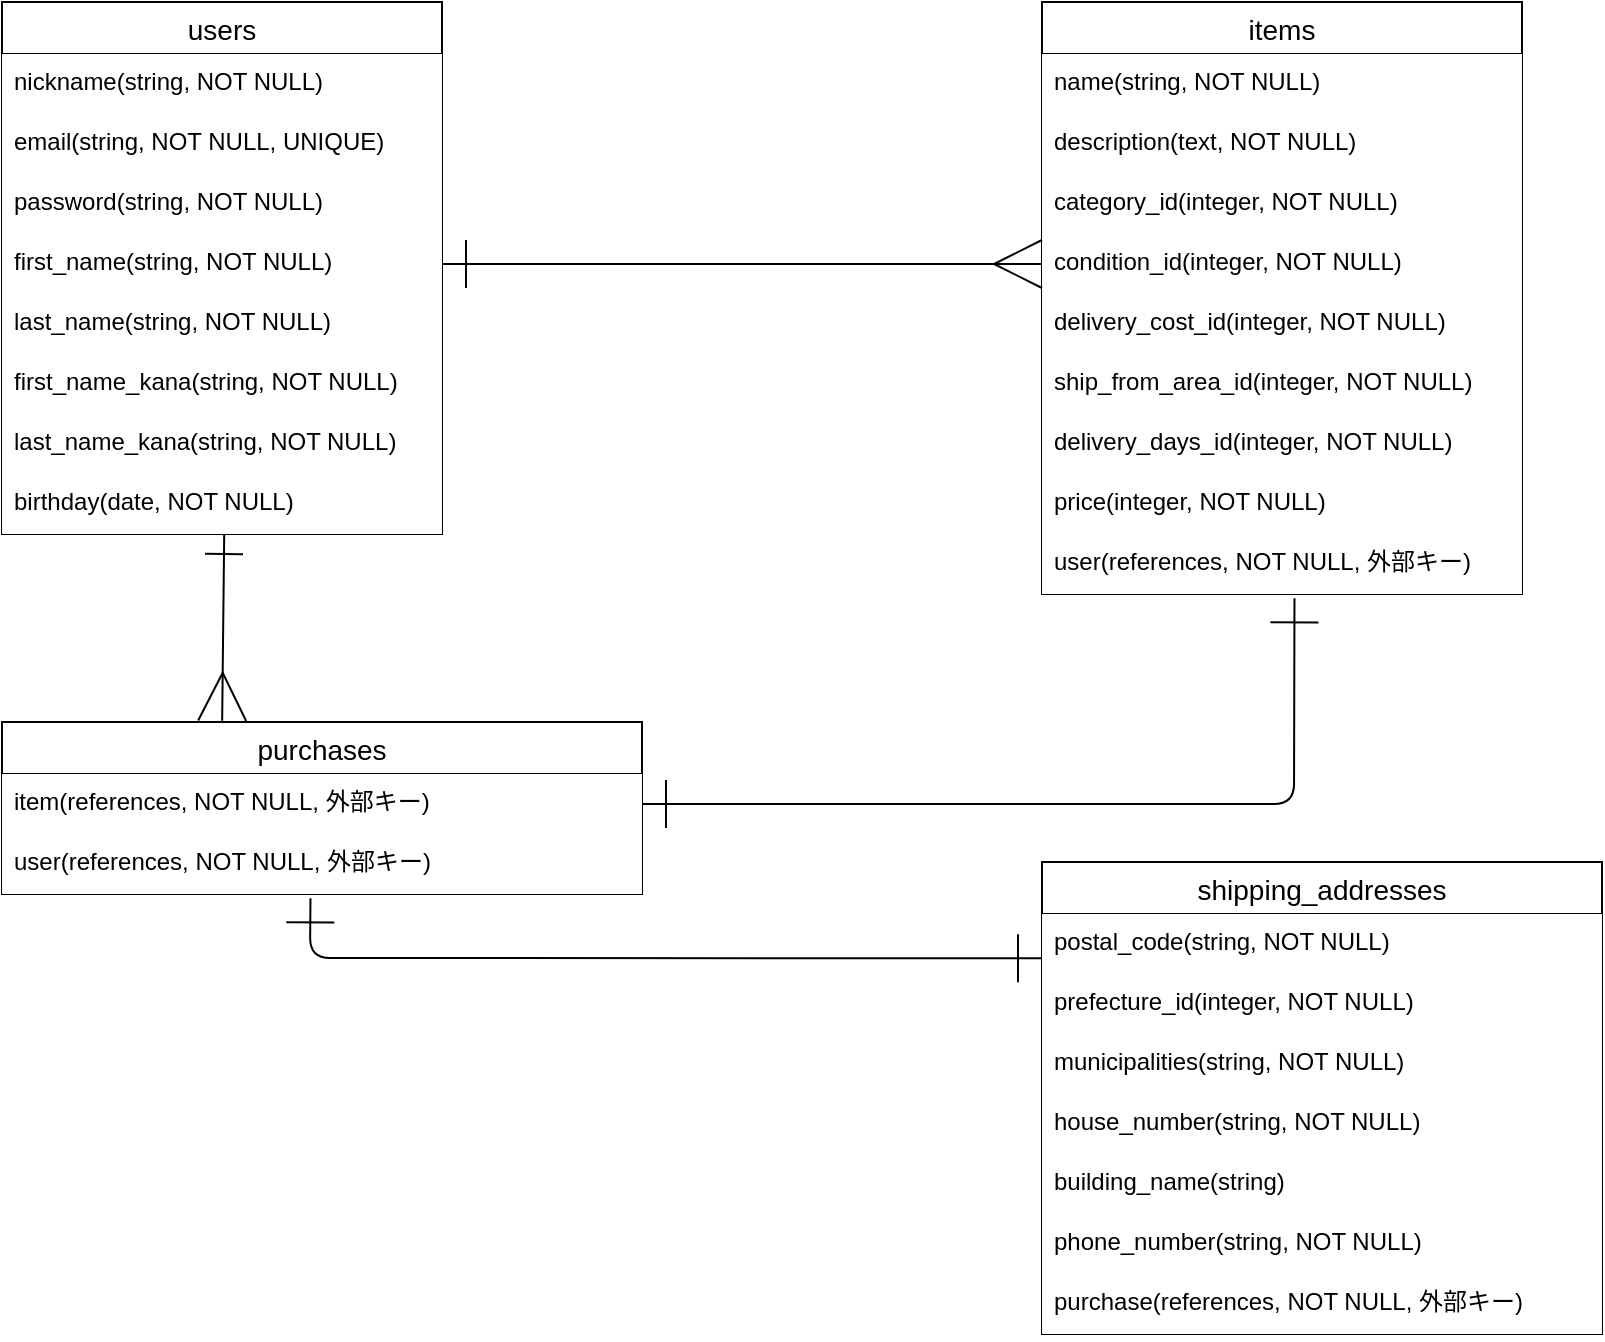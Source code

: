 <mxfile>
    <diagram id="l_eU8FT_8V2NyvJ2gaOc" name="ページ1">
        <mxGraphModel dx="965" dy="656" grid="1" gridSize="10" guides="1" tooltips="1" connect="1" arrows="1" fold="1" page="1" pageScale="1" pageWidth="1169" pageHeight="827" math="0" shadow="0">
            <root>
                <mxCell id="0"/>
                <mxCell id="1" parent="0"/>
                <mxCell id="2" value="users" style="swimlane;fontStyle=0;childLayout=stackLayout;horizontal=1;startSize=26;horizontalStack=0;resizeParent=1;resizeParentMax=0;resizeLast=0;collapsible=1;marginBottom=0;align=center;fontSize=14;" vertex="1" parent="1">
                    <mxGeometry x="100" y="80" width="220" height="266" as="geometry"/>
                </mxCell>
                <mxCell id="3" value="nickname(string, NOT NULL)" style="text;strokeColor=none;fillColor=default;spacingLeft=4;spacingRight=4;overflow=hidden;rotatable=0;points=[[0,0.5],[1,0.5]];portConstraint=eastwest;fontSize=12;" vertex="1" parent="2">
                    <mxGeometry y="26" width="220" height="30" as="geometry"/>
                </mxCell>
                <mxCell id="4" value="email(string, NOT NULL, UNIQUE)" style="text;strokeColor=none;fillColor=default;spacingLeft=4;spacingRight=4;overflow=hidden;rotatable=0;points=[[0,0.5],[1,0.5]];portConstraint=eastwest;fontSize=12;" vertex="1" parent="2">
                    <mxGeometry y="56" width="220" height="30" as="geometry"/>
                </mxCell>
                <mxCell id="5" value="password(string, NOT NULL)" style="text;strokeColor=none;fillColor=default;spacingLeft=4;spacingRight=4;overflow=hidden;rotatable=0;points=[[0,0.5],[1,0.5]];portConstraint=eastwest;fontSize=12;" vertex="1" parent="2">
                    <mxGeometry y="86" width="220" height="30" as="geometry"/>
                </mxCell>
                <mxCell id="10" value="first_name(string, NOT NULL)" style="text;strokeColor=none;fillColor=default;spacingLeft=4;spacingRight=4;overflow=hidden;rotatable=0;points=[[0,0.5],[1,0.5]];portConstraint=eastwest;fontSize=12;" vertex="1" parent="2">
                    <mxGeometry y="116" width="220" height="30" as="geometry"/>
                </mxCell>
                <mxCell id="11" value="last_name(string, NOT NULL)" style="text;strokeColor=none;fillColor=default;spacingLeft=4;spacingRight=4;overflow=hidden;rotatable=0;points=[[0,0.5],[1,0.5]];portConstraint=eastwest;fontSize=12;" vertex="1" parent="2">
                    <mxGeometry y="146" width="220" height="30" as="geometry"/>
                </mxCell>
                <mxCell id="12" value="first_name_kana(string, NOT NULL)" style="text;strokeColor=none;fillColor=default;spacingLeft=4;spacingRight=4;overflow=hidden;rotatable=0;points=[[0,0.5],[1,0.5]];portConstraint=eastwest;fontSize=12;" vertex="1" parent="2">
                    <mxGeometry y="176" width="220" height="30" as="geometry"/>
                </mxCell>
                <mxCell id="6" value="last_name_kana(string, NOT NULL)" style="text;strokeColor=none;fillColor=default;spacingLeft=4;spacingRight=4;overflow=hidden;rotatable=0;points=[[0,0.5],[1,0.5]];portConstraint=eastwest;fontSize=12;" vertex="1" parent="2">
                    <mxGeometry y="206" width="220" height="30" as="geometry"/>
                </mxCell>
                <mxCell id="7" value="birthday(date, NOT NULL)" style="text;strokeColor=none;fillColor=default;spacingLeft=4;spacingRight=4;overflow=hidden;rotatable=0;points=[[0,0.5],[1,0.5]];portConstraint=eastwest;fontSize=12;" vertex="1" parent="2">
                    <mxGeometry y="236" width="220" height="30" as="geometry"/>
                </mxCell>
                <mxCell id="26" value="items" style="swimlane;fontStyle=0;childLayout=stackLayout;horizontal=1;startSize=26;horizontalStack=0;resizeParent=1;resizeParentMax=0;resizeLast=0;collapsible=1;marginBottom=0;align=center;fontSize=14;" vertex="1" parent="1">
                    <mxGeometry x="620" y="80" width="240" height="296" as="geometry"/>
                </mxCell>
                <mxCell id="27" value="name(string, NOT NULL)" style="text;strokeColor=none;fillColor=default;spacingLeft=4;spacingRight=4;overflow=hidden;rotatable=0;points=[[0,0.5],[1,0.5]];portConstraint=eastwest;fontSize=12;" vertex="1" parent="26">
                    <mxGeometry y="26" width="240" height="30" as="geometry"/>
                </mxCell>
                <mxCell id="30" value="description(text, NOT NULL)" style="text;strokeColor=none;fillColor=default;spacingLeft=4;spacingRight=4;overflow=hidden;rotatable=0;points=[[0,0.5],[1,0.5]];portConstraint=eastwest;fontSize=12;" vertex="1" parent="26">
                    <mxGeometry y="56" width="240" height="30" as="geometry"/>
                </mxCell>
                <mxCell id="33" value="category_id(integer, NOT NULL)" style="text;strokeColor=none;fillColor=default;spacingLeft=4;spacingRight=4;overflow=hidden;rotatable=0;points=[[0,0.5],[1,0.5]];portConstraint=eastwest;fontSize=12;" vertex="1" parent="26">
                    <mxGeometry y="86" width="240" height="30" as="geometry"/>
                </mxCell>
                <mxCell id="31" value="condition_id(integer, NOT NULL)" style="text;strokeColor=none;fillColor=default;spacingLeft=4;spacingRight=4;overflow=hidden;rotatable=0;points=[[0,0.5],[1,0.5]];portConstraint=eastwest;fontSize=12;" vertex="1" parent="26">
                    <mxGeometry y="116" width="240" height="30" as="geometry"/>
                </mxCell>
                <mxCell id="34" value="delivery_cost_id(integer, NOT NULL)" style="text;strokeColor=none;fillColor=default;spacingLeft=4;spacingRight=4;overflow=hidden;rotatable=0;points=[[0,0.5],[1,0.5]];portConstraint=eastwest;fontSize=12;" vertex="1" parent="26">
                    <mxGeometry y="146" width="240" height="30" as="geometry"/>
                </mxCell>
                <mxCell id="32" value="ship_from_area_id(integer, NOT NULL)" style="text;strokeColor=none;fillColor=default;spacingLeft=4;spacingRight=4;overflow=hidden;rotatable=0;points=[[0,0.5],[1,0.5]];portConstraint=eastwest;fontSize=12;" vertex="1" parent="26">
                    <mxGeometry y="176" width="240" height="30" as="geometry"/>
                </mxCell>
                <mxCell id="28" value="delivery_days_id(integer, NOT NULL)" style="text;strokeColor=none;fillColor=default;spacingLeft=4;spacingRight=4;overflow=hidden;rotatable=0;points=[[0,0.5],[1,0.5]];portConstraint=eastwest;fontSize=12;" vertex="1" parent="26">
                    <mxGeometry y="206" width="240" height="30" as="geometry"/>
                </mxCell>
                <mxCell id="35" value="price(integer, NOT NULL)" style="text;strokeColor=none;fillColor=default;spacingLeft=4;spacingRight=4;overflow=hidden;rotatable=0;points=[[0,0.5],[1,0.5]];portConstraint=eastwest;fontSize=12;" vertex="1" parent="26">
                    <mxGeometry y="236" width="240" height="30" as="geometry"/>
                </mxCell>
                <mxCell id="29" value="user(references, NOT NULL, 外部キー)" style="text;strokeColor=none;fillColor=default;spacingLeft=4;spacingRight=4;overflow=hidden;rotatable=0;points=[[0,0.5],[1,0.5]];portConstraint=eastwest;fontSize=12;" vertex="1" parent="26">
                    <mxGeometry y="266" width="240" height="30" as="geometry"/>
                </mxCell>
                <mxCell id="36" value="purchases" style="swimlane;fontStyle=0;childLayout=stackLayout;horizontal=1;startSize=26;horizontalStack=0;resizeParent=1;resizeParentMax=0;resizeLast=0;collapsible=1;marginBottom=0;align=center;fontSize=14;" vertex="1" parent="1">
                    <mxGeometry x="100" y="440" width="320" height="86" as="geometry"/>
                </mxCell>
                <mxCell id="40" value="item(references, NOT NULL, 外部キー)" style="text;strokeColor=none;fillColor=default;spacingLeft=4;spacingRight=4;overflow=hidden;rotatable=0;points=[[0,0.5],[1,0.5]];portConstraint=eastwest;fontSize=12;" vertex="1" parent="36">
                    <mxGeometry y="26" width="320" height="30" as="geometry"/>
                </mxCell>
                <mxCell id="39" value="user(references, NOT NULL, 外部キー)" style="text;strokeColor=none;fillColor=default;spacingLeft=4;spacingRight=4;overflow=hidden;rotatable=0;points=[[0,0.5],[1,0.5]];portConstraint=eastwest;fontSize=12;" vertex="1" parent="36">
                    <mxGeometry y="56" width="320" height="30" as="geometry"/>
                </mxCell>
                <mxCell id="41" value="shipping_addresses" style="swimlane;fontStyle=0;childLayout=stackLayout;horizontal=1;startSize=26;horizontalStack=0;resizeParent=1;resizeParentMax=0;resizeLast=0;collapsible=1;marginBottom=0;align=center;fontSize=14;" vertex="1" parent="1">
                    <mxGeometry x="620" y="510" width="280" height="236" as="geometry"/>
                </mxCell>
                <mxCell id="42" value="postal_code(string, NOT NULL)" style="text;strokeColor=none;fillColor=default;spacingLeft=4;spacingRight=4;overflow=hidden;rotatable=0;points=[[0,0.5],[1,0.5]];portConstraint=eastwest;fontSize=12;" vertex="1" parent="41">
                    <mxGeometry y="26" width="280" height="30" as="geometry"/>
                </mxCell>
                <mxCell id="43" value="prefecture_id(integer, NOT NULL)" style="text;strokeColor=none;fillColor=default;spacingLeft=4;spacingRight=4;overflow=hidden;rotatable=0;points=[[0,0.5],[1,0.5]];portConstraint=eastwest;fontSize=12;" vertex="1" parent="41">
                    <mxGeometry y="56" width="280" height="30" as="geometry"/>
                </mxCell>
                <mxCell id="44" value="municipalities(string, NOT NULL)" style="text;strokeColor=none;fillColor=default;spacingLeft=4;spacingRight=4;overflow=hidden;rotatable=0;points=[[0,0.5],[1,0.5]];portConstraint=eastwest;fontSize=12;" vertex="1" parent="41">
                    <mxGeometry y="86" width="280" height="30" as="geometry"/>
                </mxCell>
                <mxCell id="45" value="house_number(string, NOT NULL)" style="text;strokeColor=none;fillColor=default;spacingLeft=4;spacingRight=4;overflow=hidden;rotatable=0;points=[[0,0.5],[1,0.5]];portConstraint=eastwest;fontSize=12;" vertex="1" parent="41">
                    <mxGeometry y="116" width="280" height="30" as="geometry"/>
                </mxCell>
                <mxCell id="46" value="building_name(string)" style="text;strokeColor=none;fillColor=default;spacingLeft=4;spacingRight=4;overflow=hidden;rotatable=0;points=[[0,0.5],[1,0.5]];portConstraint=eastwest;fontSize=12;" vertex="1" parent="41">
                    <mxGeometry y="146" width="280" height="30" as="geometry"/>
                </mxCell>
                <mxCell id="47" value="phone_number(string, NOT NULL)" style="text;strokeColor=none;fillColor=default;spacingLeft=4;spacingRight=4;overflow=hidden;rotatable=0;points=[[0,0.5],[1,0.5]];portConstraint=eastwest;fontSize=12;" vertex="1" parent="41">
                    <mxGeometry y="176" width="280" height="30" as="geometry"/>
                </mxCell>
                <mxCell id="48" value="purchase(references, NOT NULL, 外部キー)" style="text;strokeColor=none;fillColor=default;spacingLeft=4;spacingRight=4;overflow=hidden;rotatable=0;points=[[0,0.5],[1,0.5]];portConstraint=eastwest;fontSize=12;" vertex="1" parent="41">
                    <mxGeometry y="206" width="280" height="30" as="geometry"/>
                </mxCell>
                <mxCell id="50" style="edgeStyle=none;html=1;exitX=1;exitY=0.5;exitDx=0;exitDy=0;entryX=0;entryY=0.5;entryDx=0;entryDy=0;endArrow=ERmany;endFill=0;endSize=22;startArrow=ERone;startFill=0;startSize=22;" edge="1" parent="1" source="10" target="31">
                    <mxGeometry relative="1" as="geometry"/>
                </mxCell>
                <mxCell id="52" style="html=1;entryX=0.344;entryY=-0.007;entryDx=0;entryDy=0;endArrow=ERmany;endFill=0;endSize=22;startArrow=ERone;startFill=0;startSize=17;exitX=0.505;exitY=1.017;exitDx=0;exitDy=0;exitPerimeter=0;entryPerimeter=0;" edge="1" parent="1" source="7" target="36">
                    <mxGeometry relative="1" as="geometry">
                        <mxPoint x="180" y="340" as="sourcePoint"/>
                        <mxPoint x="630" y="221.0" as="targetPoint"/>
                    </mxGeometry>
                </mxCell>
                <mxCell id="53" style="edgeStyle=none;html=1;entryX=0.526;entryY=1.072;entryDx=0;entryDy=0;endArrow=ERone;endFill=0;endSize=22;startArrow=ERone;startFill=0;startSize=22;exitX=1;exitY=0.5;exitDx=0;exitDy=0;entryPerimeter=0;" edge="1" parent="1" target="29">
                    <mxGeometry relative="1" as="geometry">
                        <mxPoint x="420" y="481" as="sourcePoint"/>
                        <mxPoint x="190" y="450" as="targetPoint"/>
                        <Array as="points">
                            <mxPoint x="746" y="481"/>
                        </Array>
                    </mxGeometry>
                </mxCell>
                <mxCell id="54" style="html=1;entryX=0;entryY=0.739;entryDx=0;entryDy=0;endArrow=ERone;endFill=0;endSize=22;startArrow=ERone;startFill=0;startSize=22;entryPerimeter=0;exitX=0.482;exitY=1.072;exitDx=0;exitDy=0;exitPerimeter=0;" edge="1" parent="1" source="39" target="42">
                    <mxGeometry relative="1" as="geometry">
                        <mxPoint x="420" y="558" as="sourcePoint"/>
                        <mxPoint x="714.16" y="388.16" as="targetPoint"/>
                        <Array as="points">
                            <mxPoint x="254" y="558"/>
                        </Array>
                    </mxGeometry>
                </mxCell>
            </root>
        </mxGraphModel>
    </diagram>
</mxfile>